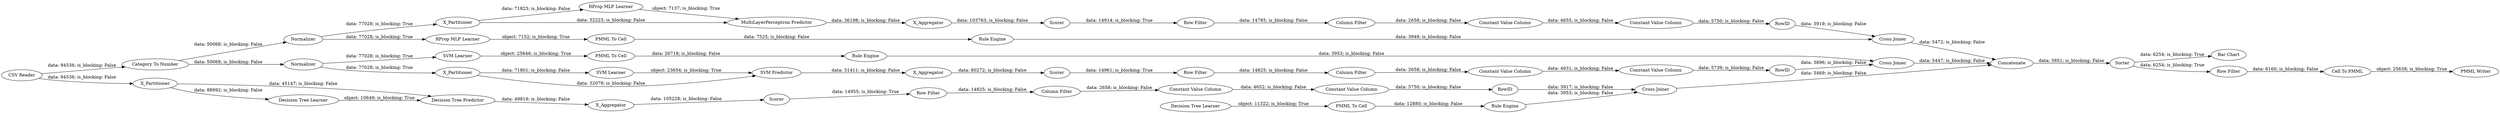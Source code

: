 digraph {
	"1762228387566687962_39" [label=Scorer]
	"-7485718026699525732_39" [label=Normalizer]
	"4917480465489486143_290" [label="Constant Value Column"]
	"-4485450422032297336_54" [label="Cell To PMML"]
	"1762228387566687962_32" [label="Decision Tree Predictor"]
	"-3789423145039742617_39" [label="Cross Joiner"]
	"-4485450422032297336_58" [label="Category To Number"]
	"-4485450422032297336_62" [label="CSV Reader"]
	"611210758740146379_293" [label=RowID]
	"-3789423145039742617_40" [label=Normalizer]
	"7164728232827171358_292" [label="Constant Value Column"]
	"2944706779298551683_22" [label="PMML To Cell"]
	"-7752582747081820177_35" [label="Rule Engine"]
	"-4485450422032297336_52" [label=Sorter]
	"-4485450422032297336_60" [label=Concatenate]
	"4917480465489486143_9" [label="Row Filter"]
	"611210758740146379_9" [label="Row Filter"]
	"-3789423145039742617_31" [label="SVM Learner"]
	"-4485450422032297336_61" [label="PMML Writer"]
	"-6681461889780567128_34" [label="Rule Engine"]
	"-7752582747081820177_33" [label="SVM Learner"]
	"1762228387566687962_31" [label="Decision Tree Learner"]
	"-7485718026699525732_2" [label=X_Partitioner]
	"4917480465489486143_293" [label=RowID]
	"2944706779298551683_34" [label="Rule Engine"]
	"7164728232827171358_290" [label="Constant Value Column"]
	"1762228387566687962_7" [label=X_Aggregator]
	"-3789423145039742617_2" [label=X_Partitioner]
	"2944706779298551683_35" [label="RProp MLP Learner"]
	"7164728232827171358_294" [label="Column Filter"]
	"-7485718026699525732_31" [label="RProp MLP Learner"]
	"-6681461889780567128_28" [label="PMML To Cell"]
	"1762228387566687962_38" [label="Cross Joiner"]
	"-3789423145039742617_7" [label=X_Aggregator]
	"611210758740146379_292" [label="Constant Value Column"]
	"611210758740146379_290" [label="Constant Value Column"]
	"-4485450422032297336_59" [label="Bar Chart"]
	"-7752582747081820177_34" [label="PMML To Cell"]
	"4917480465489486143_292" [label="Constant Value Column"]
	"-7485718026699525732_40" [label=Scorer]
	"7164728232827171358_293" [label=RowID]
	"-3789423145039742617_32" [label="SVM Predictor"]
	"1762228387566687962_2" [label=X_Partitioner]
	"-7485718026699525732_38" [label="Cross Joiner"]
	"7164728232827171358_9" [label="Row Filter"]
	"-6681461889780567128_33" [label="Decision Tree Learner"]
	"611210758740146379_294" [label="Column Filter"]
	"-7485718026699525732_32" [label="MultiLayerPerceptron Predictor"]
	"-7485718026699525732_7" [label=X_Aggregator]
	"-3789423145039742617_41" [label=Scorer]
	"-4485450422032297336_53" [label="Row Filter"]
	"4917480465489486143_294" [label="Column Filter"]
	"4917480465489486143_9" -> "4917480465489486143_294" [label="data: 14825; is_blocking: False"]
	"1762228387566687962_38" -> "-4485450422032297336_60" [label="data: 5469; is_blocking: False"]
	"-4485450422032297336_58" -> "-7485718026699525732_39" [label="data: 50068; is_blocking: False"]
	"-3789423145039742617_31" -> "-3789423145039742617_32" [label="object: 23654; is_blocking: True"]
	"4917480465489486143_292" -> "4917480465489486143_293" [label="data: 5739; is_blocking: False"]
	"-4485450422032297336_52" -> "-4485450422032297336_59" [label="data: 6254; is_blocking: True"]
	"-7752582747081820177_33" -> "-7752582747081820177_34" [label="object: 25646; is_blocking: True"]
	"-7752582747081820177_34" -> "-7752582747081820177_35" [label="data: 26718; is_blocking: False"]
	"-4485450422032297336_60" -> "-4485450422032297336_52" [label="data: 5851; is_blocking: False"]
	"-7485718026699525732_32" -> "-7485718026699525732_7" [label="data: 36198; is_blocking: False"]
	"2944706779298551683_34" -> "-7485718026699525732_38" [label="data: 3948; is_blocking: False"]
	"-7485718026699525732_2" -> "-7485718026699525732_32" [label="data: 32223; is_blocking: False"]
	"2944706779298551683_22" -> "2944706779298551683_34" [label="data: 7525; is_blocking: False"]
	"2944706779298551683_35" -> "2944706779298551683_22" [label="object: 7152; is_blocking: True"]
	"-3789423145039742617_2" -> "-3789423145039742617_31" [label="data: 71801; is_blocking: False"]
	"611210758740146379_293" -> "-7485718026699525732_38" [label="data: 3919; is_blocking: False"]
	"-4485450422032297336_53" -> "-4485450422032297336_54" [label="data: 6160; is_blocking: False"]
	"1762228387566687962_31" -> "1762228387566687962_32" [label="object: 10649; is_blocking: True"]
	"7164728232827171358_293" -> "1762228387566687962_38" [label="data: 3917; is_blocking: False"]
	"1762228387566687962_2" -> "1762228387566687962_32" [label="data: 45147; is_blocking: False"]
	"-3789423145039742617_41" -> "4917480465489486143_9" [label="data: 14961; is_blocking: True"]
	"-3789423145039742617_7" -> "-3789423145039742617_41" [label="data: 80272; is_blocking: False"]
	"1762228387566687962_39" -> "7164728232827171358_9" [label="data: 14955; is_blocking: True"]
	"-3789423145039742617_39" -> "-4485450422032297336_60" [label="data: 5447; is_blocking: False"]
	"-4485450422032297336_54" -> "-4485450422032297336_61" [label="object: 25638; is_blocking: True"]
	"4917480465489486143_294" -> "4917480465489486143_290" [label="data: 2658; is_blocking: False"]
	"611210758740146379_294" -> "611210758740146379_290" [label="data: 2658; is_blocking: False"]
	"-7485718026699525732_31" -> "-7485718026699525732_32" [label="object: 7137; is_blocking: True"]
	"-6681461889780567128_33" -> "-6681461889780567128_28" [label="object: 11322; is_blocking: True"]
	"1762228387566687962_7" -> "1762228387566687962_39" [label="data: 105228; is_blocking: False"]
	"-3789423145039742617_40" -> "-3789423145039742617_2" [label="data: 77028; is_blocking: True"]
	"-4485450422032297336_62" -> "1762228387566687962_2" [label="data: 94536; is_blocking: False"]
	"611210758740146379_290" -> "611210758740146379_292" [label="data: 4655; is_blocking: False"]
	"-7485718026699525732_2" -> "-7485718026699525732_31" [label="data: 71823; is_blocking: False"]
	"7164728232827171358_294" -> "7164728232827171358_290" [label="data: 2658; is_blocking: False"]
	"-4485450422032297336_52" -> "-4485450422032297336_53" [label="data: 6254; is_blocking: True"]
	"-3789423145039742617_2" -> "-3789423145039742617_32" [label="data: 32079; is_blocking: False"]
	"611210758740146379_9" -> "611210758740146379_294" [label="data: 14785; is_blocking: False"]
	"-7485718026699525732_38" -> "-4485450422032297336_60" [label="data: 5472; is_blocking: False"]
	"7164728232827171358_290" -> "7164728232827171358_292" [label="data: 4652; is_blocking: False"]
	"-6681461889780567128_28" -> "-6681461889780567128_34" [label="data: 12880; is_blocking: False"]
	"-4485450422032297336_62" -> "-4485450422032297336_58" [label="data: 94536; is_blocking: False"]
	"611210758740146379_292" -> "611210758740146379_293" [label="data: 5750; is_blocking: False"]
	"4917480465489486143_293" -> "-3789423145039742617_39" [label="data: 3896; is_blocking: False"]
	"-6681461889780567128_34" -> "1762228387566687962_38" [label="data: 3953; is_blocking: False"]
	"1762228387566687962_32" -> "1762228387566687962_7" [label="data: 49819; is_blocking: False"]
	"7164728232827171358_292" -> "7164728232827171358_293" [label="data: 5750; is_blocking: False"]
	"-4485450422032297336_58" -> "-3789423145039742617_40" [label="data: 50068; is_blocking: False"]
	"-7485718026699525732_39" -> "2944706779298551683_35" [label="data: 77028; is_blocking: True"]
	"-7485718026699525732_7" -> "-7485718026699525732_40" [label="data: 103763; is_blocking: False"]
	"-7752582747081820177_35" -> "-3789423145039742617_39" [label="data: 3953; is_blocking: False"]
	"-7485718026699525732_40" -> "611210758740146379_9" [label="data: 14914; is_blocking: True"]
	"7164728232827171358_9" -> "7164728232827171358_294" [label="data: 14825; is_blocking: False"]
	"-3789423145039742617_32" -> "-3789423145039742617_7" [label="data: 31411; is_blocking: False"]
	"-3789423145039742617_40" -> "-7752582747081820177_33" [label="data: 77028; is_blocking: True"]
	"1762228387566687962_2" -> "1762228387566687962_31" [label="data: 88992; is_blocking: False"]
	"4917480465489486143_290" -> "4917480465489486143_292" [label="data: 4631; is_blocking: False"]
	"-7485718026699525732_39" -> "-7485718026699525732_2" [label="data: 77028; is_blocking: True"]
	rankdir=LR
}
